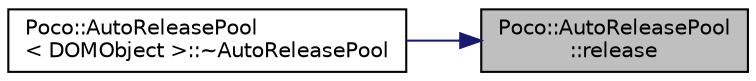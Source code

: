 digraph "Poco::AutoReleasePool::release"
{
 // LATEX_PDF_SIZE
  edge [fontname="Helvetica",fontsize="10",labelfontname="Helvetica",labelfontsize="10"];
  node [fontname="Helvetica",fontsize="10",shape=record];
  rankdir="RL";
  Node1 [label="Poco::AutoReleasePool\l::release",height=0.2,width=0.4,color="black", fillcolor="grey75", style="filled", fontcolor="black",tooltip=" "];
  Node1 -> Node2 [dir="back",color="midnightblue",fontsize="10",style="solid",fontname="Helvetica"];
  Node2 [label="Poco::AutoReleasePool\l\< DOMObject \>::~AutoReleasePool",height=0.2,width=0.4,color="black", fillcolor="white", style="filled",URL="$classPoco_1_1AutoReleasePool.html#a1b0f0da963f854b459ae3bae3e1a1a31",tooltip=" "];
}
